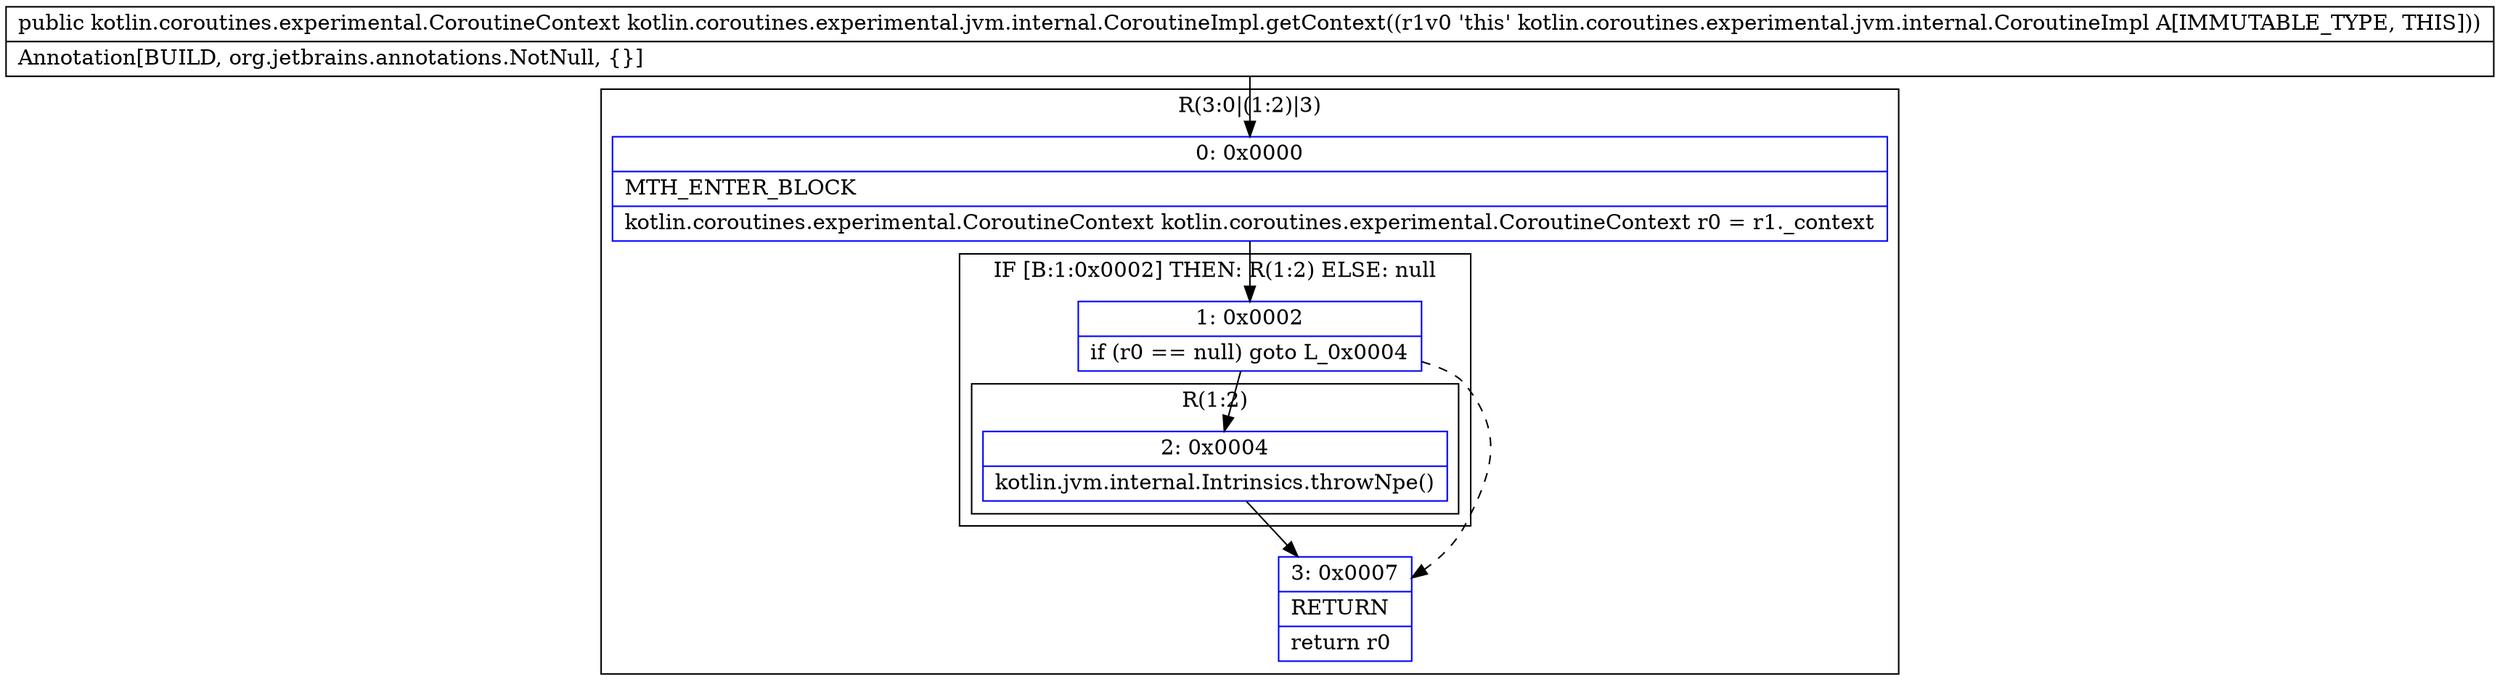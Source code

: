digraph "CFG forkotlin.coroutines.experimental.jvm.internal.CoroutineImpl.getContext()Lkotlin\/coroutines\/experimental\/CoroutineContext;" {
subgraph cluster_Region_436392461 {
label = "R(3:0|(1:2)|3)";
node [shape=record,color=blue];
Node_0 [shape=record,label="{0\:\ 0x0000|MTH_ENTER_BLOCK\l|kotlin.coroutines.experimental.CoroutineContext kotlin.coroutines.experimental.CoroutineContext r0 = r1._context\l}"];
subgraph cluster_IfRegion_1612341286 {
label = "IF [B:1:0x0002] THEN: R(1:2) ELSE: null";
node [shape=record,color=blue];
Node_1 [shape=record,label="{1\:\ 0x0002|if (r0 == null) goto L_0x0004\l}"];
subgraph cluster_Region_793103152 {
label = "R(1:2)";
node [shape=record,color=blue];
Node_2 [shape=record,label="{2\:\ 0x0004|kotlin.jvm.internal.Intrinsics.throwNpe()\l}"];
}
}
Node_3 [shape=record,label="{3\:\ 0x0007|RETURN\l|return r0\l}"];
}
MethodNode[shape=record,label="{public kotlin.coroutines.experimental.CoroutineContext kotlin.coroutines.experimental.jvm.internal.CoroutineImpl.getContext((r1v0 'this' kotlin.coroutines.experimental.jvm.internal.CoroutineImpl A[IMMUTABLE_TYPE, THIS]))  | Annotation[BUILD, org.jetbrains.annotations.NotNull, \{\}]\l}"];
MethodNode -> Node_0;
Node_0 -> Node_1;
Node_1 -> Node_2;
Node_1 -> Node_3[style=dashed];
Node_2 -> Node_3;
}

